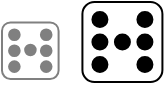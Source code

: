 <mxfile version="20.8.5" type="device"><diagram id="Xp5UmYm9H5kOzbRKPkRS" name="Page-1"><mxGraphModel dx="1760" dy="2446" grid="0" gridSize="10" guides="1" tooltips="1" connect="1" arrows="1" fold="1" page="1" pageScale="1" pageWidth="900" pageHeight="1600" math="0" shadow="0"><root><mxCell id="0"/><mxCell id="1" parent="0"/><mxCell id="T9T0fzjoo8CaFScimeAf-10" value="" style="group" vertex="1" connectable="0" parent="1"><mxGeometry x="31" y="-1563.63" width="29" height="33.25" as="geometry"/></mxCell><mxCell id="T9T0fzjoo8CaFScimeAf-11" value="" style="group" vertex="1" connectable="0" parent="T9T0fzjoo8CaFScimeAf-10"><mxGeometry width="29" height="33.25" as="geometry"/></mxCell><mxCell id="T9T0fzjoo8CaFScimeAf-12" value="" style="group" vertex="1" connectable="0" parent="T9T0fzjoo8CaFScimeAf-11"><mxGeometry y="2.83" width="28.293" height="28.298" as="geometry"/></mxCell><mxCell id="T9T0fzjoo8CaFScimeAf-13" value="" style="rounded=1;whiteSpace=wrap;html=1;container=0;strokeColor=#808080;" vertex="1" parent="T9T0fzjoo8CaFScimeAf-12"><mxGeometry width="28.293" height="28.298" as="geometry"/></mxCell><mxCell id="T9T0fzjoo8CaFScimeAf-14" value="" style="ellipse;whiteSpace=wrap;html=1;fillColor=#808080;container=0;strokeColor=#808080;" vertex="1" parent="T9T0fzjoo8CaFScimeAf-12"><mxGeometry x="3.537" y="3.537" width="5.305" height="5.306" as="geometry"/></mxCell><mxCell id="T9T0fzjoo8CaFScimeAf-15" value="" style="ellipse;whiteSpace=wrap;html=1;fillColor=#808080;container=0;strokeColor=#808080;" vertex="1" parent="T9T0fzjoo8CaFScimeAf-12"><mxGeometry x="19.451" y="19.455" width="5.305" height="5.306" as="geometry"/></mxCell><mxCell id="T9T0fzjoo8CaFScimeAf-16" value="" style="ellipse;whiteSpace=wrap;html=1;fillColor=#808080;rotation=90;container=0;strokeColor=#808080;" vertex="1" parent="T9T0fzjoo8CaFScimeAf-12"><mxGeometry x="19.451" y="3.537" width="5.305" height="5.306" as="geometry"/></mxCell><mxCell id="T9T0fzjoo8CaFScimeAf-17" value="" style="ellipse;whiteSpace=wrap;html=1;fillColor=#808080;rotation=90;container=0;strokeColor=#808080;" vertex="1" parent="T9T0fzjoo8CaFScimeAf-12"><mxGeometry x="3.537" y="19.455" width="5.305" height="5.306" as="geometry"/></mxCell><mxCell id="T9T0fzjoo8CaFScimeAf-18" value="" style="ellipse;whiteSpace=wrap;html=1;fillColor=#808080;container=0;strokeColor=#808080;" vertex="1" parent="T9T0fzjoo8CaFScimeAf-12"><mxGeometry x="19.451" y="11.496" width="5.305" height="5.306" as="geometry"/></mxCell><mxCell id="T9T0fzjoo8CaFScimeAf-19" value="" style="ellipse;whiteSpace=wrap;html=1;fillColor=#808080;container=0;strokeColor=#808080;" vertex="1" parent="T9T0fzjoo8CaFScimeAf-12"><mxGeometry x="3.537" y="11.496" width="5.305" height="5.306" as="geometry"/></mxCell><mxCell id="T9T0fzjoo8CaFScimeAf-20" value="" style="ellipse;whiteSpace=wrap;html=1;fillColor=#808080;strokeColor=#808080;" vertex="1" parent="T9T0fzjoo8CaFScimeAf-10"><mxGeometry x="11.585" y="14.005" width="5.25" height="5.25" as="geometry"/></mxCell><mxCell id="T9T0fzjoo8CaFScimeAf-22" value="" style="group" vertex="1" connectable="0" parent="1"><mxGeometry x="71.21" y="-1571" width="40" height="40" as="geometry"/></mxCell><mxCell id="T9T0fzjoo8CaFScimeAf-2" value="" style="rounded=1;whiteSpace=wrap;html=1;container=0;" vertex="1" parent="T9T0fzjoo8CaFScimeAf-22"><mxGeometry width="40" height="40" as="geometry"/></mxCell><mxCell id="T9T0fzjoo8CaFScimeAf-3" value="" style="ellipse;whiteSpace=wrap;html=1;fillColor=#000000;container=0;" vertex="1" parent="T9T0fzjoo8CaFScimeAf-22"><mxGeometry x="5" y="5" width="7.5" height="7.5" as="geometry"/></mxCell><mxCell id="T9T0fzjoo8CaFScimeAf-4" value="" style="ellipse;whiteSpace=wrap;html=1;fillColor=#000000;container=0;" vertex="1" parent="T9T0fzjoo8CaFScimeAf-22"><mxGeometry x="27.5" y="27.5" width="7.5" height="7.5" as="geometry"/></mxCell><mxCell id="T9T0fzjoo8CaFScimeAf-5" value="" style="ellipse;whiteSpace=wrap;html=1;fillColor=#000000;rotation=90;container=0;" vertex="1" parent="T9T0fzjoo8CaFScimeAf-22"><mxGeometry x="27.5" y="5" width="7.5" height="7.5" as="geometry"/></mxCell><mxCell id="T9T0fzjoo8CaFScimeAf-6" value="" style="ellipse;whiteSpace=wrap;html=1;fillColor=#000000;rotation=90;container=0;" vertex="1" parent="T9T0fzjoo8CaFScimeAf-22"><mxGeometry x="5" y="27.5" width="7.5" height="7.5" as="geometry"/></mxCell><mxCell id="T9T0fzjoo8CaFScimeAf-7" value="" style="ellipse;whiteSpace=wrap;html=1;fillColor=#000000;container=0;" vertex="1" parent="T9T0fzjoo8CaFScimeAf-22"><mxGeometry x="27.5" y="16.25" width="7.5" height="7.5" as="geometry"/></mxCell><mxCell id="T9T0fzjoo8CaFScimeAf-8" value="" style="ellipse;whiteSpace=wrap;html=1;fillColor=#000000;container=0;" vertex="1" parent="T9T0fzjoo8CaFScimeAf-22"><mxGeometry x="5" y="16.25" width="7.5" height="7.5" as="geometry"/></mxCell><mxCell id="T9T0fzjoo8CaFScimeAf-9" value="" style="ellipse;whiteSpace=wrap;html=1;fillColor=#000000;" vertex="1" parent="T9T0fzjoo8CaFScimeAf-22"><mxGeometry x="16.25" y="16.25" width="7.5" height="7.5" as="geometry"/></mxCell></root></mxGraphModel></diagram></mxfile>